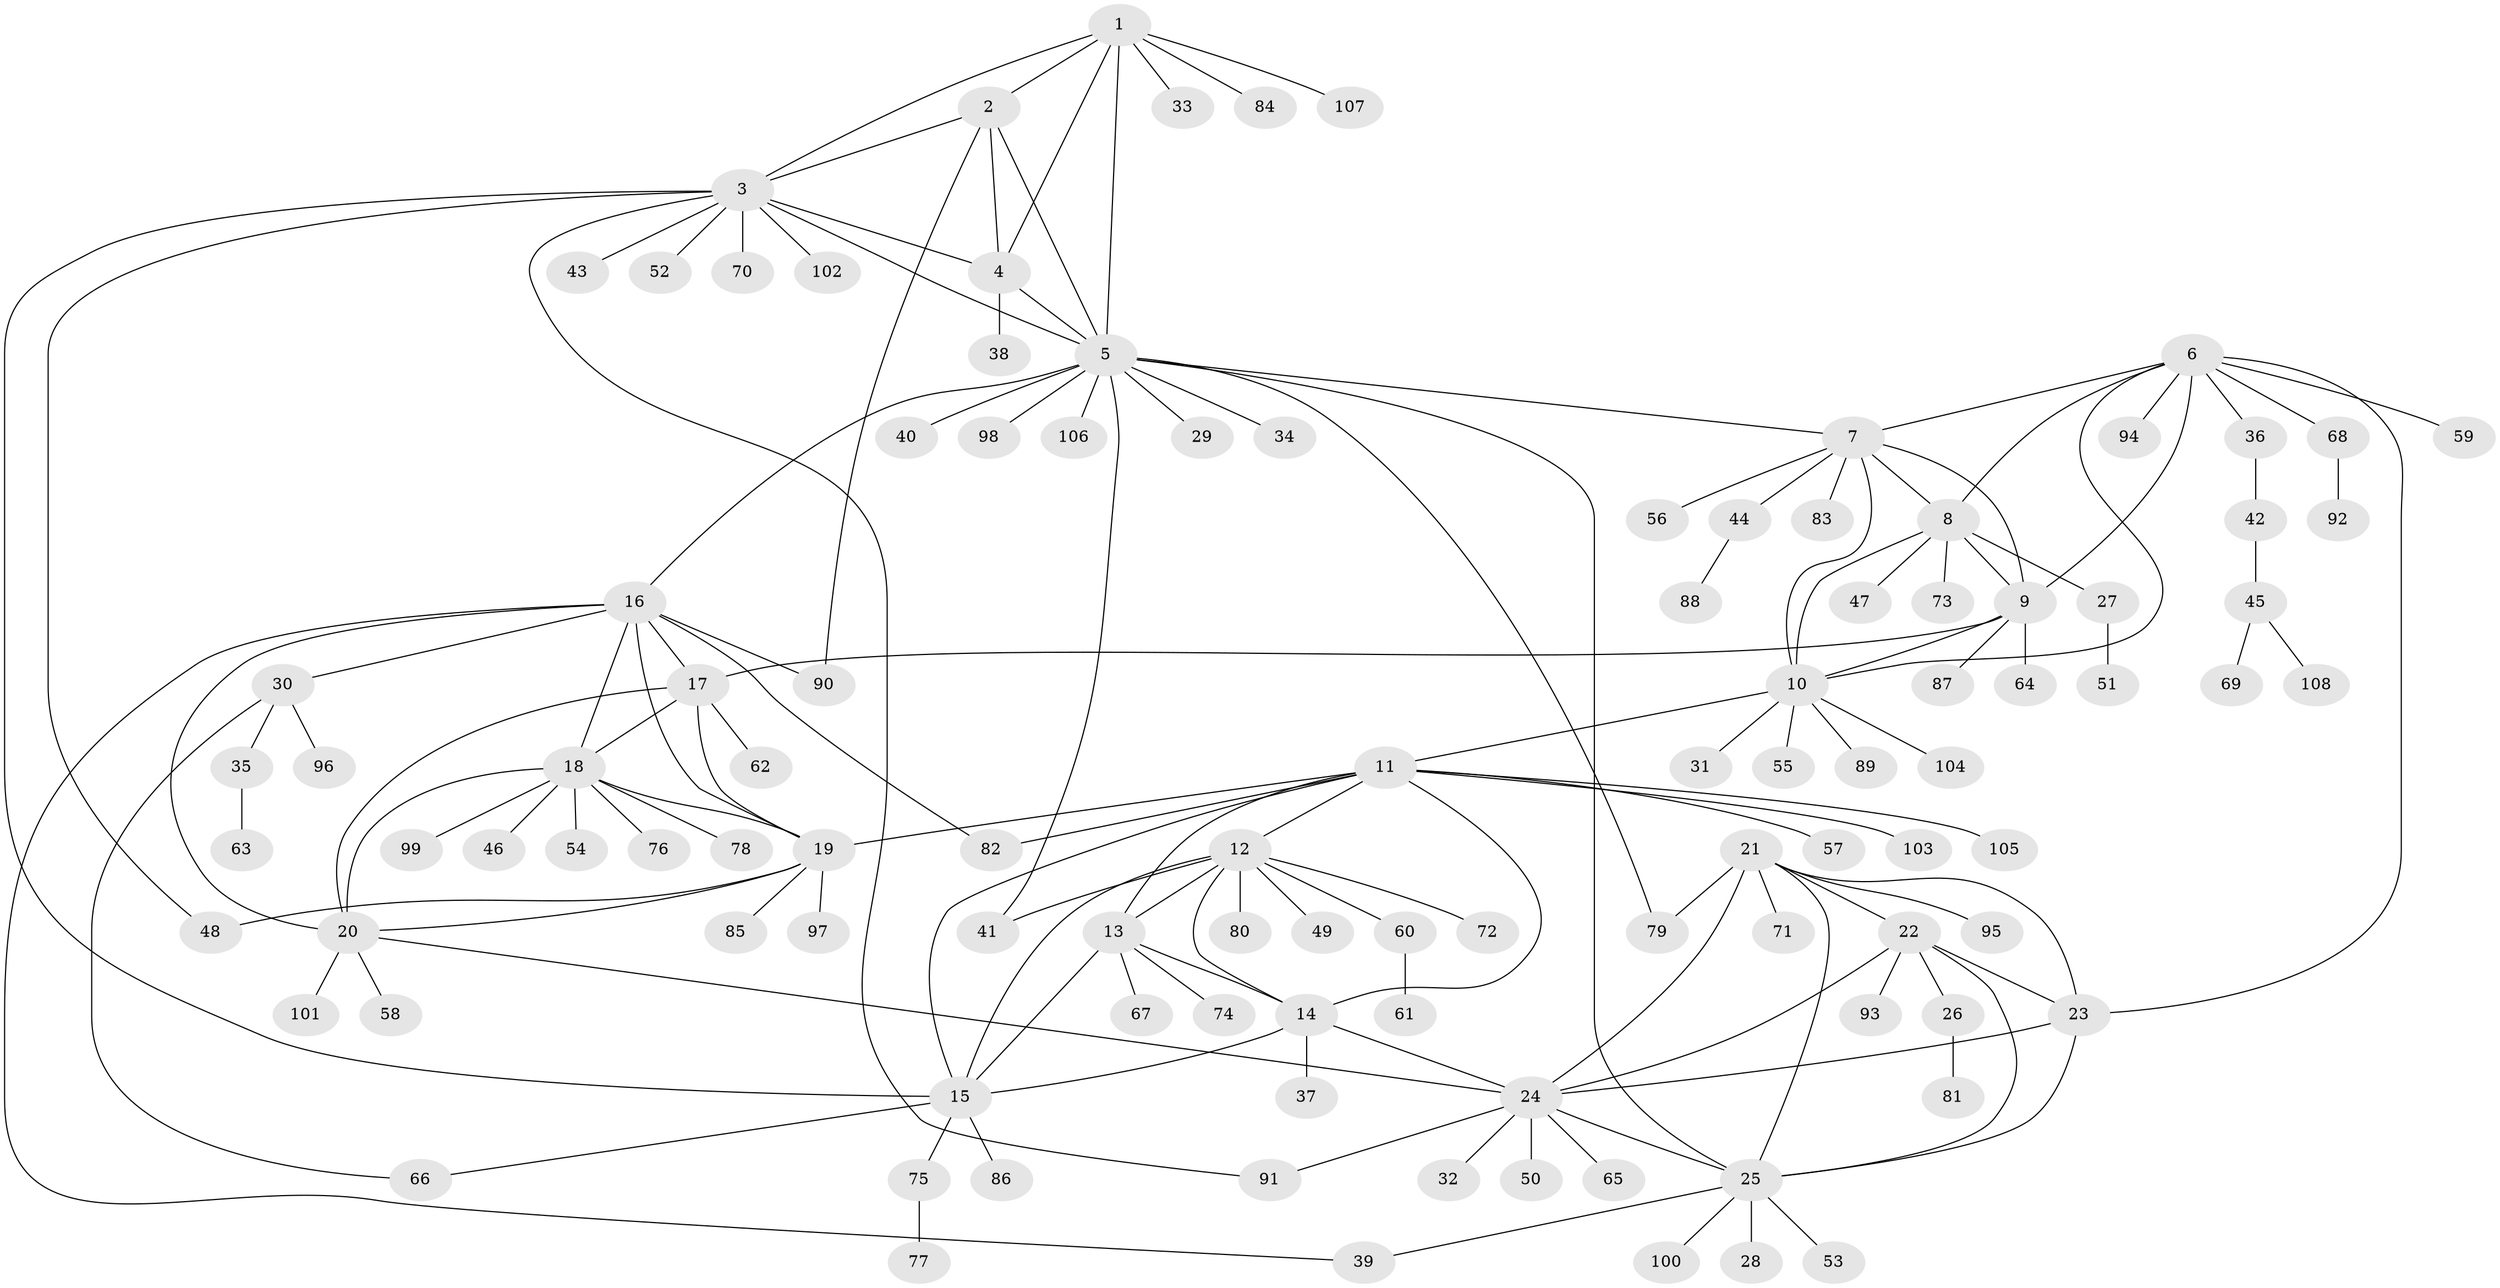 // coarse degree distribution, {7: 0.037037037037037035, 4: 0.024691358024691357, 9: 0.07407407407407407, 12: 0.012345679012345678, 10: 0.012345679012345678, 6: 0.04938271604938271, 8: 0.024691358024691357, 5: 0.024691358024691357, 1: 0.6172839506172839, 2: 0.1111111111111111, 3: 0.012345679012345678}
// Generated by graph-tools (version 1.1) at 2025/24/03/03/25 07:24:17]
// undirected, 108 vertices, 151 edges
graph export_dot {
graph [start="1"]
  node [color=gray90,style=filled];
  1;
  2;
  3;
  4;
  5;
  6;
  7;
  8;
  9;
  10;
  11;
  12;
  13;
  14;
  15;
  16;
  17;
  18;
  19;
  20;
  21;
  22;
  23;
  24;
  25;
  26;
  27;
  28;
  29;
  30;
  31;
  32;
  33;
  34;
  35;
  36;
  37;
  38;
  39;
  40;
  41;
  42;
  43;
  44;
  45;
  46;
  47;
  48;
  49;
  50;
  51;
  52;
  53;
  54;
  55;
  56;
  57;
  58;
  59;
  60;
  61;
  62;
  63;
  64;
  65;
  66;
  67;
  68;
  69;
  70;
  71;
  72;
  73;
  74;
  75;
  76;
  77;
  78;
  79;
  80;
  81;
  82;
  83;
  84;
  85;
  86;
  87;
  88;
  89;
  90;
  91;
  92;
  93;
  94;
  95;
  96;
  97;
  98;
  99;
  100;
  101;
  102;
  103;
  104;
  105;
  106;
  107;
  108;
  1 -- 2;
  1 -- 3;
  1 -- 4;
  1 -- 5;
  1 -- 33;
  1 -- 84;
  1 -- 107;
  2 -- 3;
  2 -- 4;
  2 -- 5;
  2 -- 90;
  3 -- 4;
  3 -- 5;
  3 -- 15;
  3 -- 43;
  3 -- 48;
  3 -- 52;
  3 -- 70;
  3 -- 91;
  3 -- 102;
  4 -- 5;
  4 -- 38;
  5 -- 7;
  5 -- 16;
  5 -- 25;
  5 -- 29;
  5 -- 34;
  5 -- 40;
  5 -- 41;
  5 -- 79;
  5 -- 98;
  5 -- 106;
  6 -- 7;
  6 -- 8;
  6 -- 9;
  6 -- 10;
  6 -- 23;
  6 -- 36;
  6 -- 59;
  6 -- 68;
  6 -- 94;
  7 -- 8;
  7 -- 9;
  7 -- 10;
  7 -- 44;
  7 -- 56;
  7 -- 83;
  8 -- 9;
  8 -- 10;
  8 -- 27;
  8 -- 47;
  8 -- 73;
  9 -- 10;
  9 -- 17;
  9 -- 64;
  9 -- 87;
  10 -- 11;
  10 -- 31;
  10 -- 55;
  10 -- 89;
  10 -- 104;
  11 -- 12;
  11 -- 13;
  11 -- 14;
  11 -- 15;
  11 -- 19;
  11 -- 57;
  11 -- 82;
  11 -- 103;
  11 -- 105;
  12 -- 13;
  12 -- 14;
  12 -- 15;
  12 -- 41;
  12 -- 49;
  12 -- 60;
  12 -- 72;
  12 -- 80;
  13 -- 14;
  13 -- 15;
  13 -- 67;
  13 -- 74;
  14 -- 15;
  14 -- 24;
  14 -- 37;
  15 -- 66;
  15 -- 75;
  15 -- 86;
  16 -- 17;
  16 -- 18;
  16 -- 19;
  16 -- 20;
  16 -- 30;
  16 -- 39;
  16 -- 82;
  16 -- 90;
  17 -- 18;
  17 -- 19;
  17 -- 20;
  17 -- 62;
  18 -- 19;
  18 -- 20;
  18 -- 46;
  18 -- 54;
  18 -- 76;
  18 -- 78;
  18 -- 99;
  19 -- 20;
  19 -- 48;
  19 -- 85;
  19 -- 97;
  20 -- 24;
  20 -- 58;
  20 -- 101;
  21 -- 22;
  21 -- 23;
  21 -- 24;
  21 -- 25;
  21 -- 71;
  21 -- 79;
  21 -- 95;
  22 -- 23;
  22 -- 24;
  22 -- 25;
  22 -- 26;
  22 -- 93;
  23 -- 24;
  23 -- 25;
  24 -- 25;
  24 -- 32;
  24 -- 50;
  24 -- 65;
  24 -- 91;
  25 -- 28;
  25 -- 39;
  25 -- 53;
  25 -- 100;
  26 -- 81;
  27 -- 51;
  30 -- 35;
  30 -- 66;
  30 -- 96;
  35 -- 63;
  36 -- 42;
  42 -- 45;
  44 -- 88;
  45 -- 69;
  45 -- 108;
  60 -- 61;
  68 -- 92;
  75 -- 77;
}
